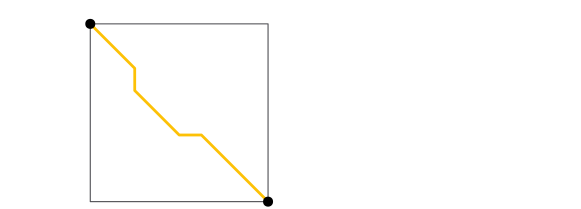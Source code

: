 <?xml version="1.0"?>
<!DOCTYPE ipe SYSTEM "ipe.dtd">
<ipe version="70218" creator="Ipe 7.2.30">
<info created="D:20250324024001" modified="D:20250324140417"/>
<ipestyle name="basic">
<symbol name="arrow/arc(spx)">
<path stroke="sym-stroke" fill="sym-stroke" pen="sym-pen">
0 0 m
-1 0.333 l
-1 -0.333 l
h
</path>
</symbol>
<symbol name="arrow/farc(spx)">
<path stroke="sym-stroke" fill="white" pen="sym-pen">
0 0 m
-1 0.333 l
-1 -0.333 l
h
</path>
</symbol>
<symbol name="arrow/ptarc(spx)">
<path stroke="sym-stroke" fill="sym-stroke" pen="sym-pen">
0 0 m
-1 0.333 l
-0.8 0 l
-1 -0.333 l
h
</path>
</symbol>
<symbol name="arrow/fptarc(spx)">
<path stroke="sym-stroke" fill="white" pen="sym-pen">
0 0 m
-1 0.333 l
-0.8 0 l
-1 -0.333 l
h
</path>
</symbol>
<symbol name="mark/circle(sx)" transformations="translations">
<path fill="sym-stroke">
0.6 0 0 0.6 0 0 e
0.4 0 0 0.4 0 0 e
</path>
</symbol>
<symbol name="mark/disk(sx)" transformations="translations">
<path fill="sym-stroke">
0.6 0 0 0.6 0 0 e
</path>
</symbol>
<symbol name="mark/fdisk(sfx)" transformations="translations">
<group>
<path fill="sym-fill">
0.5 0 0 0.5 0 0 e
</path>
<path fill="sym-stroke" fillrule="eofill">
0.6 0 0 0.6 0 0 e
0.4 0 0 0.4 0 0 e
</path>
</group>
</symbol>
<symbol name="mark/box(sx)" transformations="translations">
<path fill="sym-stroke" fillrule="eofill">
-0.6 -0.6 m
0.6 -0.6 l
0.6 0.6 l
-0.6 0.6 l
h
-0.4 -0.4 m
0.4 -0.4 l
0.4 0.4 l
-0.4 0.4 l
h
</path>
</symbol>
<symbol name="mark/square(sx)" transformations="translations">
<path fill="sym-stroke">
-0.6 -0.6 m
0.6 -0.6 l
0.6 0.6 l
-0.6 0.6 l
h
</path>
</symbol>
<symbol name="mark/fsquare(sfx)" transformations="translations">
<group>
<path fill="sym-fill">
-0.5 -0.5 m
0.5 -0.5 l
0.5 0.5 l
-0.5 0.5 l
h
</path>
<path fill="sym-stroke" fillrule="eofill">
-0.6 -0.6 m
0.6 -0.6 l
0.6 0.6 l
-0.6 0.6 l
h
-0.4 -0.4 m
0.4 -0.4 l
0.4 0.4 l
-0.4 0.4 l
h
</path>
</group>
</symbol>
<symbol name="mark/cross(sx)" transformations="translations">
<group>
<path fill="sym-stroke">
-0.43 -0.57 m
0.57 0.43 l
0.43 0.57 l
-0.57 -0.43 l
h
</path>
<path fill="sym-stroke">
-0.43 0.57 m
0.57 -0.43 l
0.43 -0.57 l
-0.57 0.43 l
h
</path>
</group>
</symbol>
<symbol name="arrow/fnormal(spx)">
<path stroke="sym-stroke" fill="white" pen="sym-pen">
0 0 m
-1 0.333 l
-1 -0.333 l
h
</path>
</symbol>
<symbol name="arrow/pointed(spx)">
<path stroke="sym-stroke" fill="sym-stroke" pen="sym-pen">
0 0 m
-1 0.333 l
-0.8 0 l
-1 -0.333 l
h
</path>
</symbol>
<symbol name="arrow/fpointed(spx)">
<path stroke="sym-stroke" fill="white" pen="sym-pen">
0 0 m
-1 0.333 l
-0.8 0 l
-1 -0.333 l
h
</path>
</symbol>
<symbol name="arrow/linear(spx)">
<path stroke="sym-stroke" pen="sym-pen">
-1 0.333 m
0 0 l
-1 -0.333 l
</path>
</symbol>
<symbol name="arrow/fdouble(spx)">
<path stroke="sym-stroke" fill="white" pen="sym-pen">
0 0 m
-1 0.333 l
-1 -0.333 l
h
-1 0 m
-2 0.333 l
-2 -0.333 l
h
</path>
</symbol>
<symbol name="arrow/double(spx)">
<path stroke="sym-stroke" fill="sym-stroke" pen="sym-pen">
0 0 m
-1 0.333 l
-1 -0.333 l
h
-1 0 m
-2 0.333 l
-2 -0.333 l
h
</path>
</symbol>
<symbol name="arrow/mid-normal(spx)">
<path stroke="sym-stroke" fill="sym-stroke" pen="sym-pen">
0.5 0 m
-0.5 0.333 l
-0.5 -0.333 l
h
</path>
</symbol>
<symbol name="arrow/mid-fnormal(spx)">
<path stroke="sym-stroke" fill="white" pen="sym-pen">
0.5 0 m
-0.5 0.333 l
-0.5 -0.333 l
h
</path>
</symbol>
<symbol name="arrow/mid-pointed(spx)">
<path stroke="sym-stroke" fill="sym-stroke" pen="sym-pen">
0.5 0 m
-0.5 0.333 l
-0.3 0 l
-0.5 -0.333 l
h
</path>
</symbol>
<symbol name="arrow/mid-fpointed(spx)">
<path stroke="sym-stroke" fill="white" pen="sym-pen">
0.5 0 m
-0.5 0.333 l
-0.3 0 l
-0.5 -0.333 l
h
</path>
</symbol>
<symbol name="arrow/mid-double(spx)">
<path stroke="sym-stroke" fill="sym-stroke" pen="sym-pen">
1 0 m
0 0.333 l
0 -0.333 l
h
0 0 m
-1 0.333 l
-1 -0.333 l
h
</path>
</symbol>
<symbol name="arrow/mid-fdouble(spx)">
<path stroke="sym-stroke" fill="white" pen="sym-pen">
1 0 m
0 0.333 l
0 -0.333 l
h
0 0 m
-1 0.333 l
-1 -0.333 l
h
</path>
</symbol>
<anglesize name="22.5 deg" value="22.5"/>
<anglesize name="30 deg" value="30"/>
<anglesize name="45 deg" value="45"/>
<anglesize name="60 deg" value="60"/>
<anglesize name="90 deg" value="90"/>
<arrowsize name="large" value="10"/>
<arrowsize name="small" value="5"/>
<arrowsize name="tiny" value="3"/>
<color name="blue" value="0 0 1"/>
<color name="brown" value="0.647 0.165 0.165"/>
<color name="darkblue" value="0 0 0.545"/>
<color name="darkcyan" value="0 0.545 0.545"/>
<color name="darkgray" value="0.663"/>
<color name="darkgreen" value="0 0.392 0"/>
<color name="darkmagenta" value="0.545 0 0.545"/>
<color name="darkorange" value="1 0.549 0"/>
<color name="darkred" value="0.545 0 0"/>
<color name="gold" value="1 0.843 0"/>
<color name="gray" value="0.745"/>
<color name="green" value="0 1 0"/>
<color name="lightblue" value="0.678 0.847 0.902"/>
<color name="lightcyan" value="0.878 1 1"/>
<color name="lightgray" value="0.827"/>
<color name="lightgreen" value="0.565 0.933 0.565"/>
<color name="lightyellow" value="1 1 0.878"/>
<color name="navy" value="0 0 0.502"/>
<color name="orange" value="1 0.647 0"/>
<color name="pink" value="1 0.753 0.796"/>
<color name="purple" value="0.627 0.125 0.941"/>
<color name="red" value="1 0 0"/>
<color name="seagreen" value="0.18 0.545 0.341"/>
<color name="turquoise" value="0.251 0.878 0.816"/>
<color name="violet" value="0.933 0.51 0.933"/>
<color name="yellow" value="1 1 0"/>
<dashstyle name="dash dot dotted" value="[4 2 1 2 1 2] 0"/>
<dashstyle name="dash dotted" value="[4 2 1 2] 0"/>
<dashstyle name="dashed" value="[4] 0"/>
<dashstyle name="dotted" value="[1 3] 0"/>
<gridsize name="10 pts (~3.5 mm)" value="10"/>
<gridsize name="14 pts (~5 mm)" value="14"/>
<gridsize name="16 pts (~6 mm)" value="16"/>
<gridsize name="20 pts (~7 mm)" value="20"/>
<gridsize name="28 pts (~10 mm)" value="28"/>
<gridsize name="32 pts (~12 mm)" value="32"/>
<gridsize name="4 pts" value="4"/>
<gridsize name="56 pts (~20 mm)" value="56"/>
<gridsize name="8 pts (~3 mm)" value="8"/>
<opacity name="10%" value="0.1"/>
<opacity name="30%" value="0.3"/>
<opacity name="50%" value="0.5"/>
<opacity name="75%" value="0.75"/>
<pen name="fat" value="1.2"/>
<pen name="heavier" value="0.8"/>
<pen name="ultrafat" value="2"/>
<symbolsize name="large" value="5"/>
<symbolsize name="small" value="2"/>
<symbolsize name="tiny" value="1.1"/>
<textsize name="Huge" value="\Huge"/>
<textsize name="LARGE" value="\LARGE"/>
<textsize name="Large" value="\Large"/>
<textsize name="footnote" value="\footnotesize"/>
<textsize name="huge" value="\huge"/>
<textsize name="large" value="\large"/>
<textsize name="script" value="\scriptsize"/>
<textsize name="small" value="\small"/>
<textsize name="tiny" value="\tiny"/>
<textstyle name="center" begin="\begin{center}" end="\end{center}"/>
<textstyle name="item" begin="\begin{itemize}\item{}" end="\end{itemize}"/>
<textstyle name="itemize" begin="\begin{itemize}" end="\end{itemize}"/>
<tiling name="falling" angle="-60" step="4" width="1"/>
<tiling name="rising" angle="30" step="4" width="1"/>
</ipestyle>
<ipestyle name="default">
<dashstyle name="short dash" value="[2 1] 0"/>
<gridsize name="1 pts" value="1"/>
<gridsize name="2 pts" value="2"/>
</ipestyle>
<ipestyle name="lipics-colors">
<color name="blogyellow" value="0.99 0.754 0.027"/>
<color name="lipicsGray" value="0.31 0.31 0.33"/>
<color name="softyellow" value="0.969 0.953 0.84"/>
</ipestyle>
<page>
<layer name="path"/>
<layer name="global"/>
<layer name="ends-free"/>
<layer name="semi-global"/>
<layer name="search"/>
<layer name="global-nm"/>
<layer name="global-ns"/>
<layer name="global-ns-gap"/>
<layer name="global-ns-g"/>
<layer name="semi-global-nm"/>
<layer name="semi-global-ns"/>
<layer name="semi-global-g"/>
<layer name="search-nm"/>
<layer name="search-g"/>
<layer name="map-seed"/>
<layer name="map-chain"/>
<layer name="map-extend"/>
<layer name="map-nm"/>
<layer name="map-ns"/>
<view layers="path global" active="path" name="global"/>
<view layers="path ends-free" active="ends-free" name="ends-free"/>
<view layers="path semi-global" active="semi-global" name="semi-global"/>
<view layers="path search" active="search" name="search"/>
<view layers="path global global-nm" active="global-nm" name="global-nm"/>
<view layers="path global global-ns" active="global-ns" name="global-ns"/>
<view layers="path global global-ns-gap" active="global-ns-gap" name="global-ns-gap"/>
<view layers="path global global-ns-g" active="global-ns-g" name="global-ns-g"/>
<view layers="path semi-global semi-global-nm" active="semi-global-nm" name="semi-global-nm"/>
<view layers="path semi-global semi-global-ns" active="semi-global-ns" name="semi-global.ns"/>
<view layers="path semi-global semi-global-g" active="semi-global-g" name="semi-global-g"/>
<view layers="path search search-nm" active="search-nm" name="search-nm"/>
<view layers="path search search-g" active="search-g" name="search-g"/>
<view layers="map-seed" active="map-seed" name="map-seed"/>
<view layers="map-seed map-chain" active="map-chain" name="map-chain"/>
<view layers="map-seed map-chain map-extend" active="map-extend" name="map-extend"/>
<view layers="map-seed map-chain map-nm" active="map-nm" name="map-nm"/>
<view layers="map-seed map-chain map-ns" active="map-ns" name="map-ns"/>
<path layer="map-extend" fill="blogyellow" opacity="50%" stroke-opacity="opaque">
268 676 m
268 672 l
272 672 l
272 676 l
h
</path>
<path fill="blogyellow" opacity="50%" stroke-opacity="opaque">
140 700 m
140 692 l
156 692 l
156 700 l
h
</path>
<path fill="blogyellow" opacity="50%" stroke-opacity="opaque">
208 728 m
208 720 l
216 720 l
216 728 l
h
</path>
<path fill="blogyellow" opacity="50%" stroke-opacity="opaque">
244 700 m
244 684 l
260 684 l
260 700 l
h
</path>
<path layer="map-nm" matrix="1 0 0 1 92 0" fill="blogyellow" opacity="50%" stroke-opacity="opaque">
100 736 m
100 672 l
188 672 l
188 736 l
h
</path>
<path layer="map-ns" fill="blogyellow" opacity="50%" stroke-opacity="opaque">
192 736 m
192 704 l
224 672 l
280 672 l
280 704 l
248 736 l
h
</path>
<path fill="blogyellow" opacity="50%" stroke-opacity="opaque">
104 736 m
104 704 l
136 672 l
184 672 l
184 704 l
152 736 l
h
</path>
<path layer="map-nm" fill="blogyellow" opacity="50%" stroke-opacity="opaque">
104 736 m
104 672 l
184 672 l
184 736 l
h
</path>
<path layer="map-extend" fill="blogyellow" opacity="50%" stroke-opacity="opaque">
104 736 m
104 728 l
120 728 l
120 736 l
h
</path>
<path fill="blogyellow" opacity="50%" stroke-opacity="opaque">
128 720 m
128 708 l
132 708 l
132 720 l
h
</path>
<path fill="blogyellow" opacity="50%" stroke-opacity="opaque">
168 680 m
168 672 l
184 672 l
184 680 l
h
</path>
<path layer="search-nm" fill="blogyellow" opacity="50%" stroke-opacity="opaque">
80 736 m
80 672 l
288 672 l
288 736 l
h
</path>
<path layer="semi-global-nm" fill="blogyellow" opacity="50%" stroke-opacity="opaque">
96 736 m
96 672 l
192 672 l
192 736 l
h
</path>
<path layer="global-ns-g" fill="blogyellow" opacity="50%" stroke-opacity="opaque">
112 736 m
112 720 l
144 688 l
152 688 l
160 680 l
168 680 l
176 672 l
164 684 l
152 696 l
144 704 l
144 720 l
136 728 l
128 736 l
h
</path>
<path layer="global-ns-gap" fill="blogyellow" opacity="50%" stroke-opacity="opaque">
112 736 m
112 720 l
160 672 l
176 672 l
176 688 l
128 736 l
h
</path>
<path layer="global-ns" fill="blogyellow" opacity="50%" stroke-opacity="opaque">
112 736 m
112 704 l
144 672 l
176 672 l
176 704 l
144 736 l
h
</path>
<path layer="global-nm" fill="blogyellow" opacity="50%" stroke-opacity="opaque">
112 736 m
112 672 l
176 672 l
176 736 l
112 736 l
</path>
<path layer="path" matrix="1 0 0 1 80 0" stroke="blogyellow" pen="1">
32 736 m
40 728 l
48 720 l
48 712 l
56 704 l
64 696 l
72 696 l
80 688 l
96 672 l
</path>
<path layer="semi-global" matrix="1 0 0 1 80 0" stroke="black" pen="1">
16 672 m
112 672 l
</path>
<path matrix="1 0 0 1 80 0" stroke="black" pen="1">
16 736 m
112 736 l
</path>
<path layer="global" matrix="1 0 0 1 80 0" stroke="lipicsGray" pen="0.4">
32 736 m
32 672 l
96 672 l
96 736 l
32 736 l
</path>
<path layer="ends-free" matrix="1 0 0 1 80 0" stroke="lipicsGray" pen="0.4">
16 712 m
16 672 l
80 672 l
</path>
<path matrix="1 0 0 1 80 0" stroke="lipicsGray" pen="0.4">
112 696 m
112 736 l
48 736 l
</path>
<path matrix="1 0 0 1 80 0" stroke="black" pen="1">
80 672 m
112 672 l
112 696 l
</path>
<path matrix="1 0 0 1 80 0" stroke="black" pen="1">
48 736 m
16 736 l
16 712 l
</path>
<use layer="global" matrix="1 0 0 1 80 0" name="mark/disk(sx)" pos="32 736" size="normal" stroke="black"/>
<use matrix="1 0 0 1 144 -64" name="mark/disk(sx)" pos="32 736" size="normal" stroke="black"/>
<path layer="semi-global" matrix="1 0 0 1 80 0" stroke="lipicsGray" pen="0.4">
16 672 m
16 736 l
</path>
<path matrix="1 0 0 1 80 0" stroke="lipicsGray" pen="0.4">
112 672 m
112 736 l
</path>
<path layer="search" matrix="1 0 0 1 80 0" stroke="blogyellow" pen="1">
32 736 m
40 728 l
48 720 l
48 712 l
56 704 l
64 696 l
72 696 l
80 688 l
96 672 l
</path>
<path matrix="1 0 0 1 64 0" stroke="lipicsGray" pen="0.4">
16 672 m
16 736 l
</path>
<path matrix="1 0 0 1 176 0" stroke="lipicsGray" pen="0.4">
112 672 m
112 736 l
</path>
<path matrix="1 0 0 1 -8 0" stroke="blogyellow" pen="1">
208 736 m
216 728 l
224 720 l
232 712 l
240 712 l
248 704 l
264 688 l
272 680 l
280 672 l
</path>
<path layer="map-seed" matrix="1 0 0 1 80 0" stroke="blogyellow" pen="1">
32 736 m
40 728 l
48 720 l
48 712 l
56 704 l
64 696 l
72 696 l
80 688 l
96 672 l
</path>
<path matrix="1 0 0 1 80 0" stroke="blogyellow" pen="1">
32 736 m
40 728 l
48 720 l
48 712 l
56 704 l
64 696 l
72 696 l
80 688 l
96 672 l
</path>
<path matrix="1 0 0 1 64 0" stroke="lipicsGray" pen="0.4">
16 672 m
16 736 l
</path>
<path matrix="1 0 0 1 176 0" stroke="lipicsGray" pen="0.4">
112 672 m
112 736 l
</path>
<path matrix="1 0 0 1 -8 0" stroke="blogyellow" pen="1">
208 736 m
216 728 l
224 720 l
232 712 l
240 712 l
248 704 l
264 688 l
272 680 l
280 672 l
</path>
<path stroke="black" pen="0.6">
120 728 m
128 720 l
</path>
<path matrix="2 0 0 2 -132 -708" stroke="black" pen="0.6">
132 708 m
136 704 l
</path>
<path stroke="black" pen="0.6">
156 692 m
168 680 l
</path>
<path matrix="2 0 0 2 -208 -728" stroke="black" pen="0.6">
204 732 m
208 728 l
</path>
<path matrix="2 0 0 2 -216 -720" stroke="black" pen="0.6">
216 720 m
220 716 l
</path>
<path matrix="3 0 0 3 -464 -1424" stroke="black" pen="0.6">
232 712 m
236 708 l
</path>
<path stroke="black" pen="0.6">
260 684 m
268 676 l
</path>
<path stroke="black" pen="0.6">
188 696 m
196 688 l
</path>
<path matrix="2 0 0 2 -160 -720" stroke="black" pen="0.6">
164 724 m
168 720 l
</path>
<path matrix="3 0 0 3 -544 -1424" stroke="black" pen="0.6">
268 716 m
272 712 l
</path>
<path stroke="black" pen="0.6">
100 700 m
108 692 l
</path>
<path layer="search" matrix="2.16667 0 0 1 45.3333 0" stroke="black" pen="1">
16 736 m
112 736 l
</path>
<path layer="map-seed" matrix="2.16667 0 0 1 45.3333 0" stroke="black" pen="1">
16 672 m
112 672 l
</path>
<path matrix="2.16667 0 0 1 45.3333 0" stroke="black" pen="1">
16 736 m
112 736 l
</path>
<path layer="search" matrix="2.16667 0 0 1 45.3333 0" stroke="black" pen="1">
16 672 m
112 672 l
</path>
<path layer="ends-free" stroke="blogyellow" pen="0.4">
96 736 m
112 736 l
128 720 l
128 712 l
144 696 l
152 696 l
176 672 l
192 672 l
192 672 l
</path>
<path layer="semi-global" stroke="blogyellow" pen="0.4">
96 736 m
112 736 l
128 720 l
128 712 l
144 696 l
152 696 l
176 672 l
192 672 l
192 672 l
</path>
<text layer="ends-free" matrix="1 0 0 1 -2 -6" transformations="translations" pos="160 744" stroke="black" type="label" width="7.14" height="5.594" depth="0" valign="baseline" size="8" style="math">1\!{}^*</text>
<text matrix="1 0 0 1 -74 -56" transformations="translations" pos="160 744" stroke="black" type="label" width="7.14" height="5.594" depth="0" valign="baseline" size="8" style="math">1\!{}^*</text>
<text matrix="1 0 0 1 -52 -6" transformations="translations" pos="160 744" stroke="black" type="label" width="8.551" height="5.594" depth="0" valign="baseline" size="8" style="math">0^*</text>
<text matrix="1 0 0 1 -74 -24" transformations="translations" pos="160 744" stroke="black" type="label" width="8.551" height="5.594" depth="0" valign="baseline" size="8" style="math">0^*</text>
<path layer="semi-global-ns" fill="blogyellow" opacity="50%" stroke-opacity="opaque">
96 736 m
96 704 l
128 672 l
192 672 l
192 704 l
160 736 l
h
</path>
<path layer="semi-global-g" fill="blogyellow" opacity="50%" stroke-opacity="opaque">
96 736 m
96 704 l
104 704 l
112 704 l
120 696 l
128 696 l
136 688 l
144 688 l
152 680 l
168 680 l
168 688 l
160 696 l
160 704 l
168 704 l
176 704 l
184 704 l
176 712 l
176 720 l
160 736 l
h
</path>
<path layer="search-g" fill="blogyellow" opacity="50%" stroke-opacity="opaque">
80 736 m
80 704 l
88 696 l
96 696 l
104 704 l
112 704 l
120 696 l
128 696 l
136 688 l
144 688 l
152 680 l
168 680 l
168 688 l
160 696 l
160 704 l
176 704 l
184 696 l
192 696 l
200 688 l
208 688 l
208 696 l
216 704 l
224 704 l
240 688 l
248 688 l
256 680 l
264 672 l
272 672 l
280 672 l
280 680 l
272 688 l
272 696 l
280 704 l
288 704 l
288 736 l
h
</path>
<path layer="map-chain" stroke="black" dash="short dash" pen="0.2">
128 672 m
100 700 l
80 736 l
</path>
<path stroke="black" dash="short dash" pen="0.2">
176 672 m
156 692 l
140 700 l
132 708 l
128 720 l
112 736 l
</path>
<path stroke="black" dash="short dash" pen="0.2">
272 672 m
232 712 l
224 712 l
200 736 l
</path>
<path stroke="black" dash="short dash" pen="0.2">
160 736 m
176 720 l
188 696 l
212 672 l
</path>
<path stroke="black" dash="short dash" pen="0.2">
288 672 m
272 712 l
248 736 l
</path>
<path layer="map-nm" fill="blogyellow" opacity="50%" stroke-opacity="opaque">
180 692 m
180 692 l
180 692 l
180 692 l
h
</path>
</page>
<page>
<layer name="chain-base"/>
<layer name="chain-anchored"/>
<layer name="chain-gap"/>
<layer name="chain-seed"/>
<view layers="chain-base chain-anchored" active="chain-anchored" name="chain-anchored"/>
<view layers="chain-base chain-gap" active="chain-gap" name="chain-gap"/>
<view layers="chain-base chain-seed" active="chain-seed" name="chain-seed"/>
<path layer="chain-base" stroke="black" pen="1">
112 720 m
96 736 l
</path>
<path stroke="black" pen="1">
144 704 m
160 688 l
</path>
<path layer="chain-anchored" stroke="black" dash="short dash" pen="0.2">
112 720 m
144 704 l
</path>
<path layer="chain-gap" stroke="black" dash="short dash" pen="0.2">
112 720 m
128 704 l
128 704 l
</path>
<path stroke="black" dash="short dash" pen="0.2">
128 720 m
144 704 l
144 704 l
</path>
<path layer="chain-anchored" matrix="0.96875 0 0 1 3.5 0" stroke="blogyellow" pen="1" arrow="normal/tiny" rarrow="normal/tiny">
144 704 m
112 704 l
</path>
<path layer="chain-gap" matrix="0.875 0 0 1 16 0" stroke="blogyellow" pen="1" arrow="normal/tiny" rarrow="normal/tiny">
136 712 m
120 712 l
</path>
<path layer="chain-seed" stroke="black" dash="short dash" pen="0.2">
112 728 m
112 696 l
</path>
<path stroke="black" dash="short dash" pen="0.2">
128 728 m
128 696 l
</path>
<path stroke="black" dash="short dash" pen="0.2">
144 728 m
144 696 l
</path>
<path matrix="0.4375 0 0 1 64 0" stroke="blogyellow" pen="1">
144 704 m
112 704 l
</path>
<path matrix="0.4375 0 0 1 80 0" stroke="blogyellow" pen="1">
144 704 m
112 704 l
</path>
</page>
</ipe>
